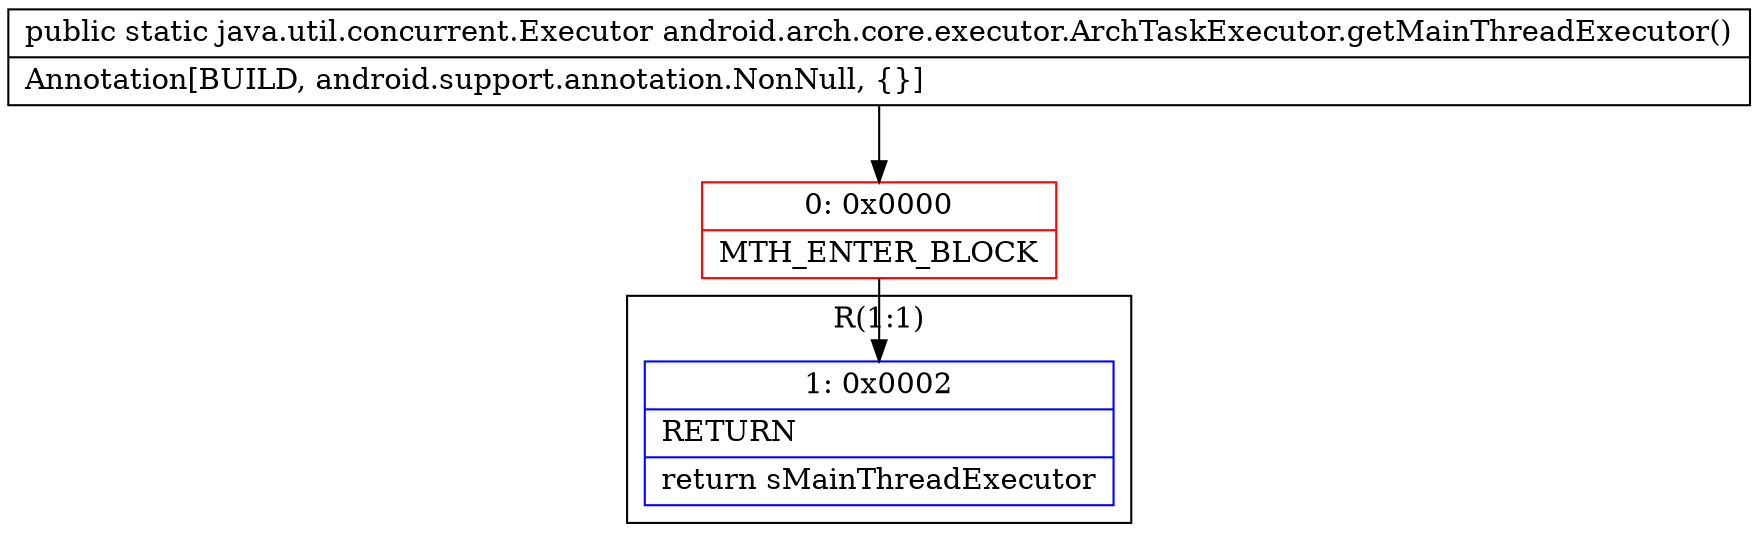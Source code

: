 digraph "CFG forandroid.arch.core.executor.ArchTaskExecutor.getMainThreadExecutor()Ljava\/util\/concurrent\/Executor;" {
subgraph cluster_Region_52598942 {
label = "R(1:1)";
node [shape=record,color=blue];
Node_1 [shape=record,label="{1\:\ 0x0002|RETURN\l|return sMainThreadExecutor\l}"];
}
Node_0 [shape=record,color=red,label="{0\:\ 0x0000|MTH_ENTER_BLOCK\l}"];
MethodNode[shape=record,label="{public static java.util.concurrent.Executor android.arch.core.executor.ArchTaskExecutor.getMainThreadExecutor()  | Annotation[BUILD, android.support.annotation.NonNull, \{\}]\l}"];
MethodNode -> Node_0;
Node_0 -> Node_1;
}

